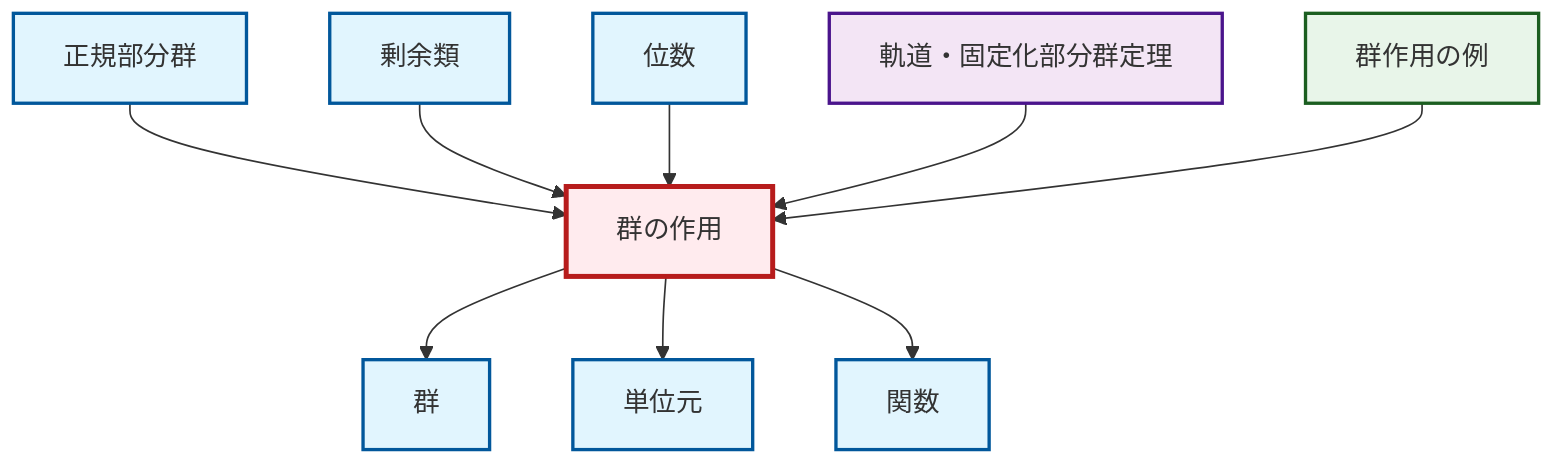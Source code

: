 graph TD
    classDef definition fill:#e1f5fe,stroke:#01579b,stroke-width:2px
    classDef theorem fill:#f3e5f5,stroke:#4a148c,stroke-width:2px
    classDef axiom fill:#fff3e0,stroke:#e65100,stroke-width:2px
    classDef example fill:#e8f5e9,stroke:#1b5e20,stroke-width:2px
    classDef current fill:#ffebee,stroke:#b71c1c,stroke-width:3px
    ex-group-action-examples["群作用の例"]:::example
    def-coset["剰余類"]:::definition
    def-identity-element["単位元"]:::definition
    def-group["群"]:::definition
    def-function["関数"]:::definition
    thm-orbit-stabilizer["軌道・固定化部分群定理"]:::theorem
    def-normal-subgroup["正規部分群"]:::definition
    def-order["位数"]:::definition
    def-group-action["群の作用"]:::definition
    def-normal-subgroup --> def-group-action
    def-group-action --> def-group
    def-group-action --> def-identity-element
    def-coset --> def-group-action
    def-order --> def-group-action
    thm-orbit-stabilizer --> def-group-action
    ex-group-action-examples --> def-group-action
    def-group-action --> def-function
    class def-group-action current